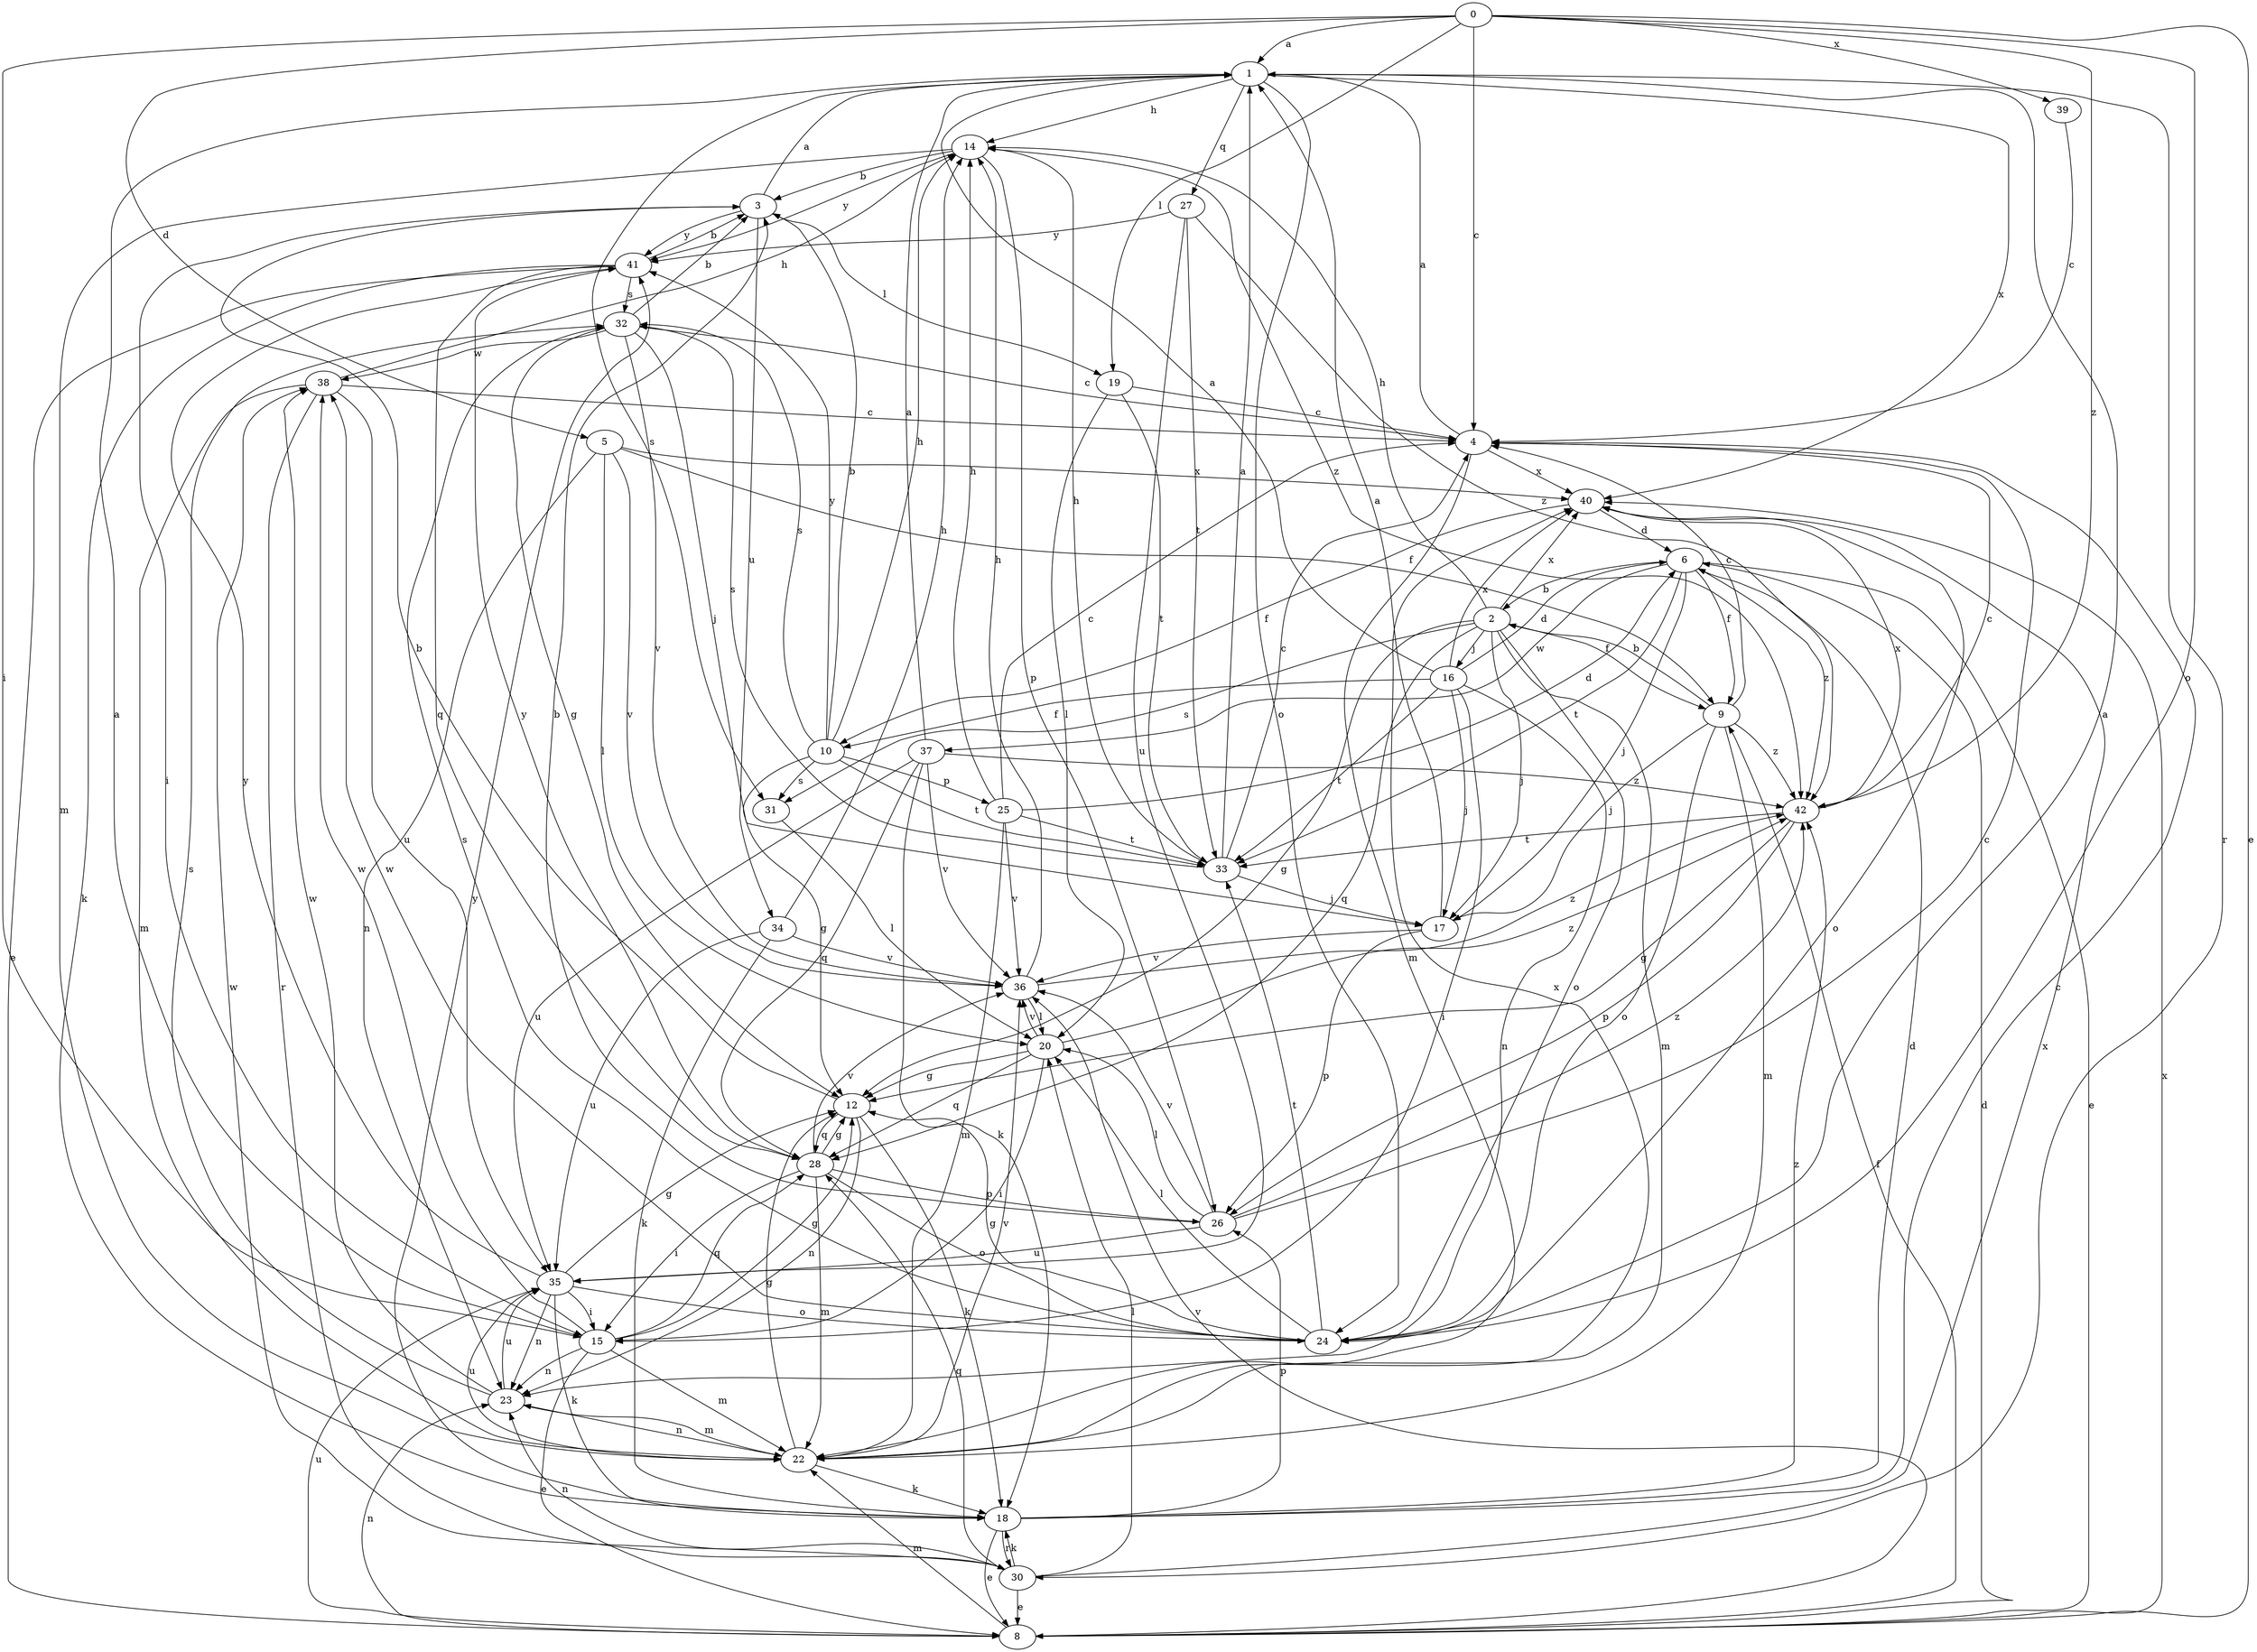 strict digraph  {
0;
1;
2;
3;
4;
5;
6;
8;
9;
10;
12;
14;
15;
16;
17;
18;
19;
20;
22;
23;
24;
25;
26;
27;
28;
30;
31;
32;
33;
34;
35;
36;
37;
38;
39;
40;
41;
42;
0 -> 1  [label=a];
0 -> 4  [label=c];
0 -> 5  [label=d];
0 -> 8  [label=e];
0 -> 15  [label=i];
0 -> 19  [label=l];
0 -> 24  [label=o];
0 -> 39  [label=x];
0 -> 42  [label=z];
1 -> 14  [label=h];
1 -> 24  [label=o];
1 -> 27  [label=q];
1 -> 30  [label=r];
1 -> 31  [label=s];
1 -> 40  [label=x];
2 -> 9  [label=f];
2 -> 12  [label=g];
2 -> 14  [label=h];
2 -> 16  [label=j];
2 -> 17  [label=j];
2 -> 22  [label=m];
2 -> 24  [label=o];
2 -> 28  [label=q];
2 -> 31  [label=s];
2 -> 40  [label=x];
3 -> 1  [label=a];
3 -> 15  [label=i];
3 -> 19  [label=l];
3 -> 34  [label=u];
3 -> 41  [label=y];
4 -> 1  [label=a];
4 -> 22  [label=m];
4 -> 40  [label=x];
5 -> 9  [label=f];
5 -> 20  [label=l];
5 -> 23  [label=n];
5 -> 36  [label=v];
5 -> 40  [label=x];
6 -> 2  [label=b];
6 -> 8  [label=e];
6 -> 9  [label=f];
6 -> 17  [label=j];
6 -> 33  [label=t];
6 -> 37  [label=w];
6 -> 42  [label=z];
8 -> 6  [label=d];
8 -> 9  [label=f];
8 -> 22  [label=m];
8 -> 23  [label=n];
8 -> 35  [label=u];
8 -> 36  [label=v];
8 -> 40  [label=x];
9 -> 2  [label=b];
9 -> 4  [label=c];
9 -> 17  [label=j];
9 -> 22  [label=m];
9 -> 24  [label=o];
9 -> 42  [label=z];
10 -> 3  [label=b];
10 -> 12  [label=g];
10 -> 14  [label=h];
10 -> 25  [label=p];
10 -> 31  [label=s];
10 -> 32  [label=s];
10 -> 33  [label=t];
10 -> 41  [label=y];
12 -> 3  [label=b];
12 -> 18  [label=k];
12 -> 23  [label=n];
12 -> 28  [label=q];
14 -> 3  [label=b];
14 -> 22  [label=m];
14 -> 26  [label=p];
14 -> 41  [label=y];
14 -> 42  [label=z];
15 -> 1  [label=a];
15 -> 8  [label=e];
15 -> 12  [label=g];
15 -> 22  [label=m];
15 -> 23  [label=n];
15 -> 28  [label=q];
15 -> 38  [label=w];
16 -> 1  [label=a];
16 -> 6  [label=d];
16 -> 10  [label=f];
16 -> 15  [label=i];
16 -> 17  [label=j];
16 -> 23  [label=n];
16 -> 33  [label=t];
16 -> 40  [label=x];
17 -> 1  [label=a];
17 -> 26  [label=p];
17 -> 36  [label=v];
18 -> 4  [label=c];
18 -> 6  [label=d];
18 -> 8  [label=e];
18 -> 26  [label=p];
18 -> 30  [label=r];
18 -> 41  [label=y];
18 -> 42  [label=z];
19 -> 4  [label=c];
19 -> 20  [label=l];
19 -> 33  [label=t];
20 -> 12  [label=g];
20 -> 15  [label=i];
20 -> 28  [label=q];
20 -> 36  [label=v];
20 -> 42  [label=z];
22 -> 12  [label=g];
22 -> 18  [label=k];
22 -> 23  [label=n];
22 -> 35  [label=u];
22 -> 36  [label=v];
22 -> 40  [label=x];
23 -> 22  [label=m];
23 -> 32  [label=s];
23 -> 35  [label=u];
23 -> 38  [label=w];
24 -> 1  [label=a];
24 -> 12  [label=g];
24 -> 20  [label=l];
24 -> 32  [label=s];
24 -> 33  [label=t];
24 -> 38  [label=w];
25 -> 4  [label=c];
25 -> 6  [label=d];
25 -> 14  [label=h];
25 -> 22  [label=m];
25 -> 33  [label=t];
25 -> 36  [label=v];
26 -> 3  [label=b];
26 -> 4  [label=c];
26 -> 20  [label=l];
26 -> 35  [label=u];
26 -> 36  [label=v];
26 -> 42  [label=z];
27 -> 33  [label=t];
27 -> 35  [label=u];
27 -> 41  [label=y];
27 -> 42  [label=z];
28 -> 12  [label=g];
28 -> 15  [label=i];
28 -> 22  [label=m];
28 -> 24  [label=o];
28 -> 26  [label=p];
28 -> 36  [label=v];
28 -> 41  [label=y];
30 -> 8  [label=e];
30 -> 18  [label=k];
30 -> 20  [label=l];
30 -> 23  [label=n];
30 -> 28  [label=q];
30 -> 38  [label=w];
30 -> 40  [label=x];
31 -> 20  [label=l];
32 -> 3  [label=b];
32 -> 4  [label=c];
32 -> 12  [label=g];
32 -> 17  [label=j];
32 -> 36  [label=v];
32 -> 38  [label=w];
33 -> 1  [label=a];
33 -> 4  [label=c];
33 -> 14  [label=h];
33 -> 17  [label=j];
33 -> 32  [label=s];
34 -> 14  [label=h];
34 -> 18  [label=k];
34 -> 35  [label=u];
34 -> 36  [label=v];
35 -> 12  [label=g];
35 -> 15  [label=i];
35 -> 18  [label=k];
35 -> 23  [label=n];
35 -> 24  [label=o];
35 -> 41  [label=y];
36 -> 14  [label=h];
36 -> 20  [label=l];
36 -> 42  [label=z];
37 -> 1  [label=a];
37 -> 18  [label=k];
37 -> 28  [label=q];
37 -> 35  [label=u];
37 -> 36  [label=v];
37 -> 42  [label=z];
38 -> 4  [label=c];
38 -> 14  [label=h];
38 -> 22  [label=m];
38 -> 30  [label=r];
38 -> 35  [label=u];
39 -> 4  [label=c];
40 -> 6  [label=d];
40 -> 10  [label=f];
40 -> 24  [label=o];
41 -> 3  [label=b];
41 -> 8  [label=e];
41 -> 18  [label=k];
41 -> 28  [label=q];
41 -> 32  [label=s];
42 -> 4  [label=c];
42 -> 12  [label=g];
42 -> 26  [label=p];
42 -> 33  [label=t];
42 -> 40  [label=x];
}
